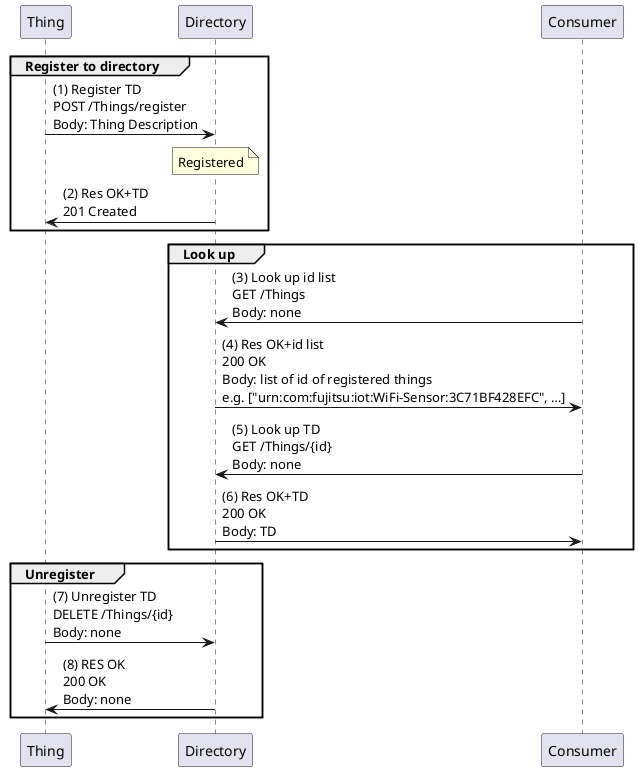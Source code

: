 @startuml
skinparam defaultFontName "Noto Sans"
participant "Thing" as Thing
participant "Directory" as Directory
participant "Consumer" as Consumer

group Register to directory
    Thing -> Directory : (1) Register TD\nPOST /Things/register\nBody: Thing Description
    note over Directory : Registered
    Directory -> Thing : (2) Res OK+TD\n201 Created
end
group Look up 
    Consumer -> Directory : (3) Look up id list\nGET /Things\nBody: none
    Directory -> Consumer : (4) Res OK+id list\n200 OK\nBody: list of id of registered things\ne.g. ["urn:com:fujitsu:iot:WiFi-Sensor:3C71BF428EFC", …]
    Consumer -> Directory : (5) Look up TD\nGET /Things/{id}\nBody: none
    Directory -> Consumer : (6) Res OK+TD\n200 OK\nBody: TD
end
group Unregister
    Thing -> Directory : (7) Unregister TD\nDELETE /Things/{id}\nBody: none
    Directory -> Thing : (8) RES OK\n200 OK\nBody: none
end
@enduml